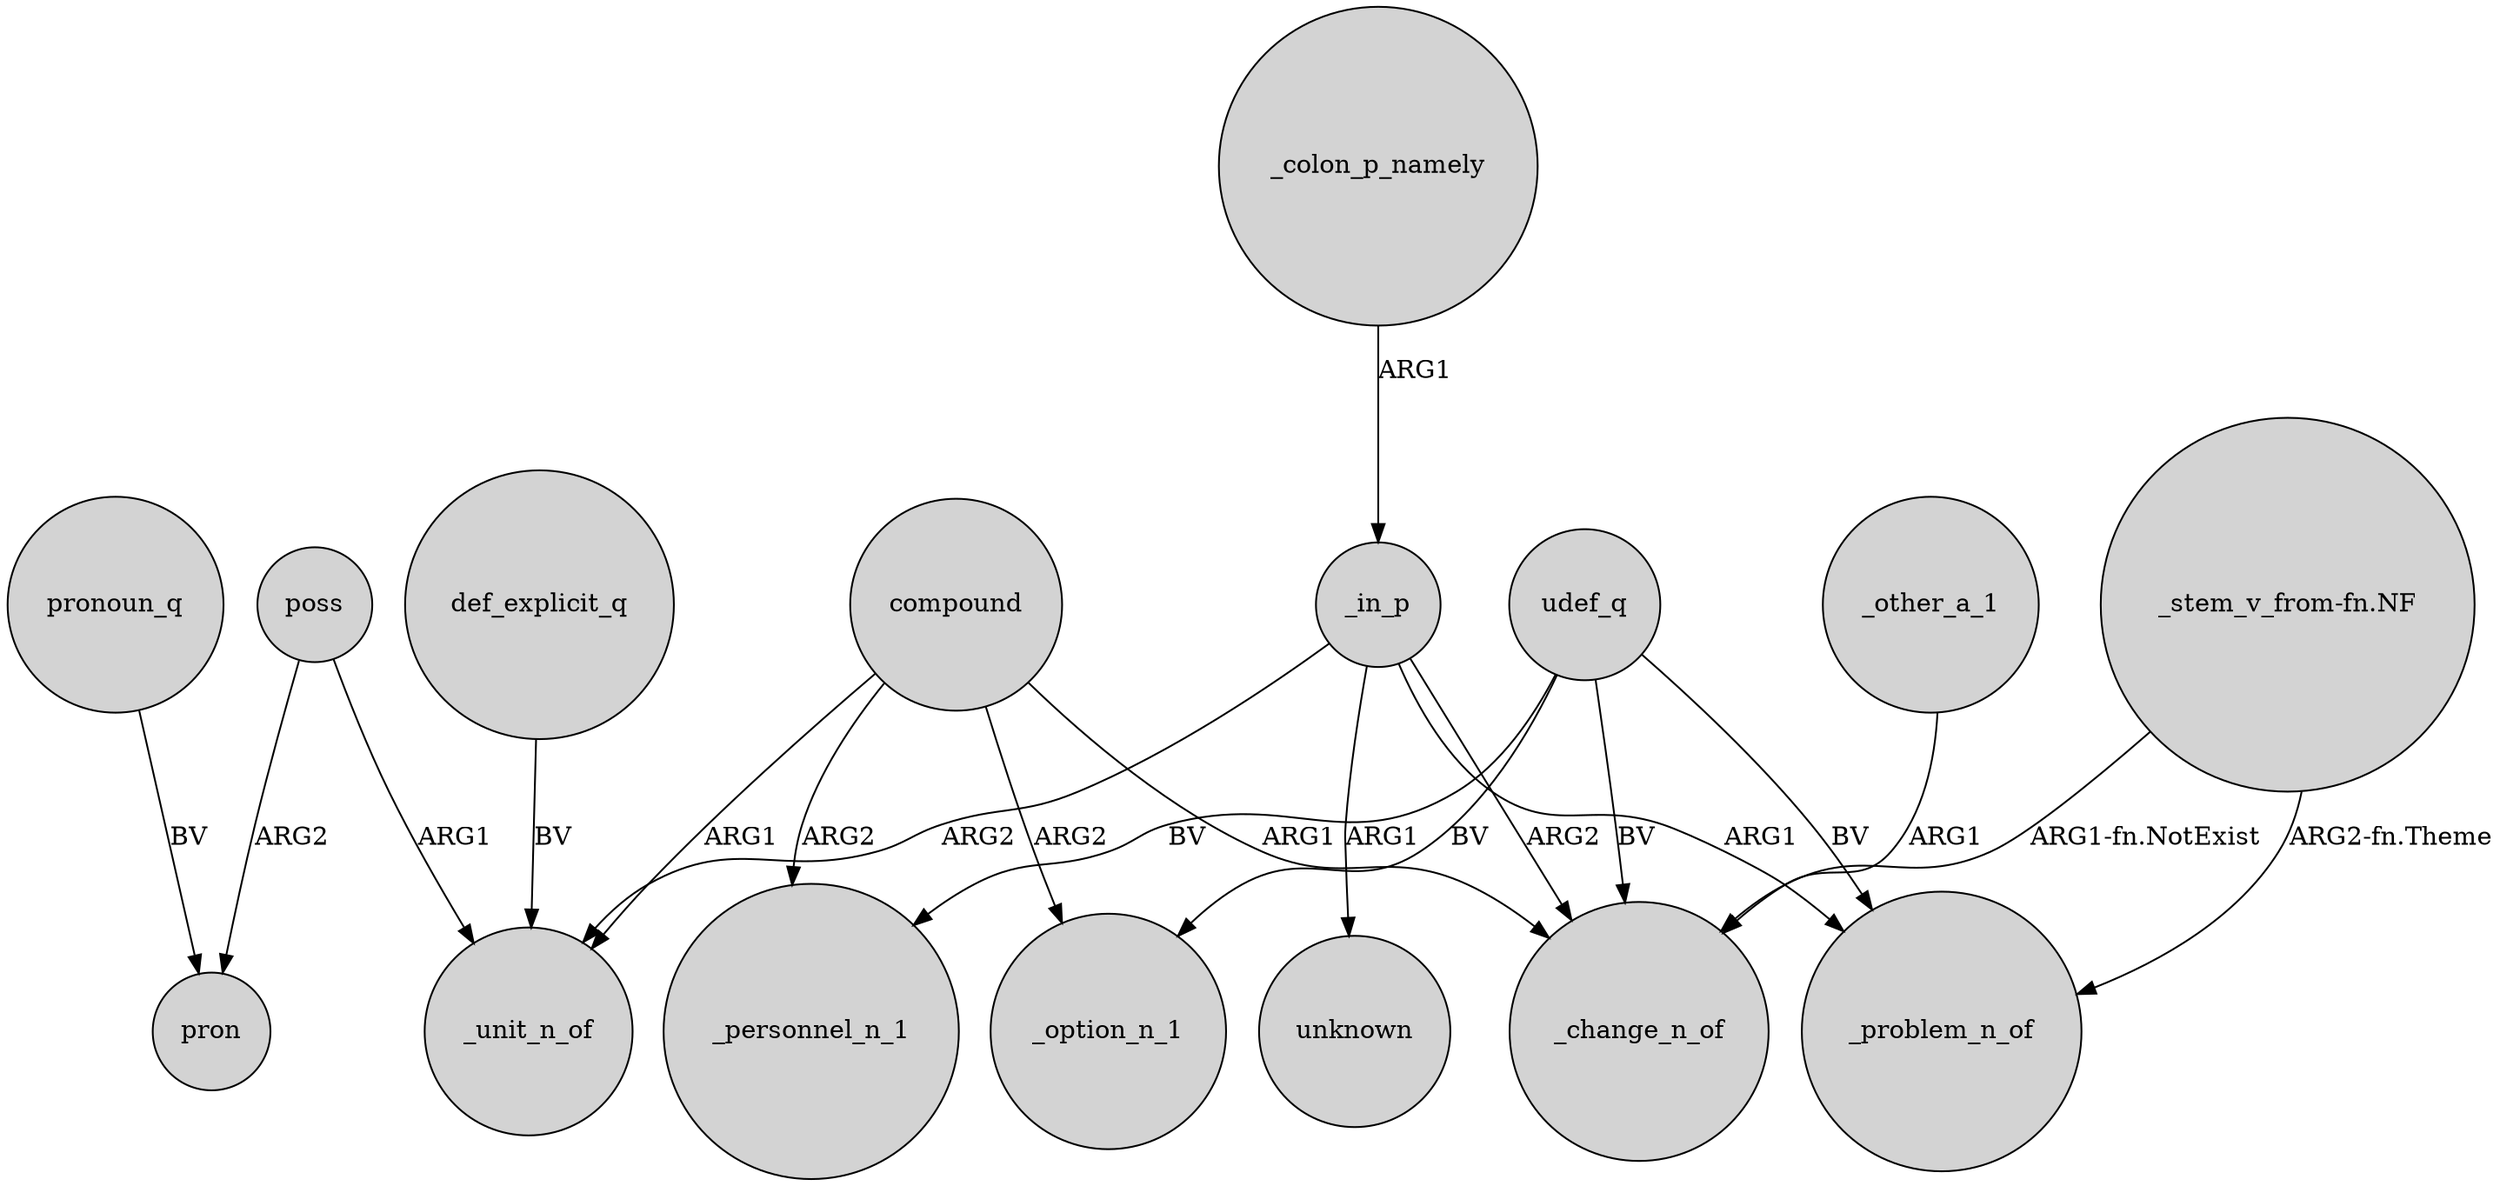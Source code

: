 digraph {
	node [shape=circle style=filled]
	_colon_p_namely -> _in_p [label=ARG1]
	poss -> pron [label=ARG2]
	udef_q -> _option_n_1 [label=BV]
	def_explicit_q -> _unit_n_of [label=BV]
	compound -> _unit_n_of [label=ARG1]
	"_stem_v_from-fn.NF" -> _change_n_of [label="ARG1-fn.NotExist"]
	udef_q -> _problem_n_of [label=BV]
	compound -> _personnel_n_1 [label=ARG2]
	_in_p -> _problem_n_of [label=ARG1]
	_other_a_1 -> _change_n_of [label=ARG1]
	pronoun_q -> pron [label=BV]
	compound -> _option_n_1 [label=ARG2]
	udef_q -> _change_n_of [label=BV]
	"_stem_v_from-fn.NF" -> _problem_n_of [label="ARG2-fn.Theme"]
	poss -> _unit_n_of [label=ARG1]
	compound -> _change_n_of [label=ARG1]
	udef_q -> _personnel_n_1 [label=BV]
	_in_p -> unknown [label=ARG1]
	_in_p -> _unit_n_of [label=ARG2]
	_in_p -> _change_n_of [label=ARG2]
}
